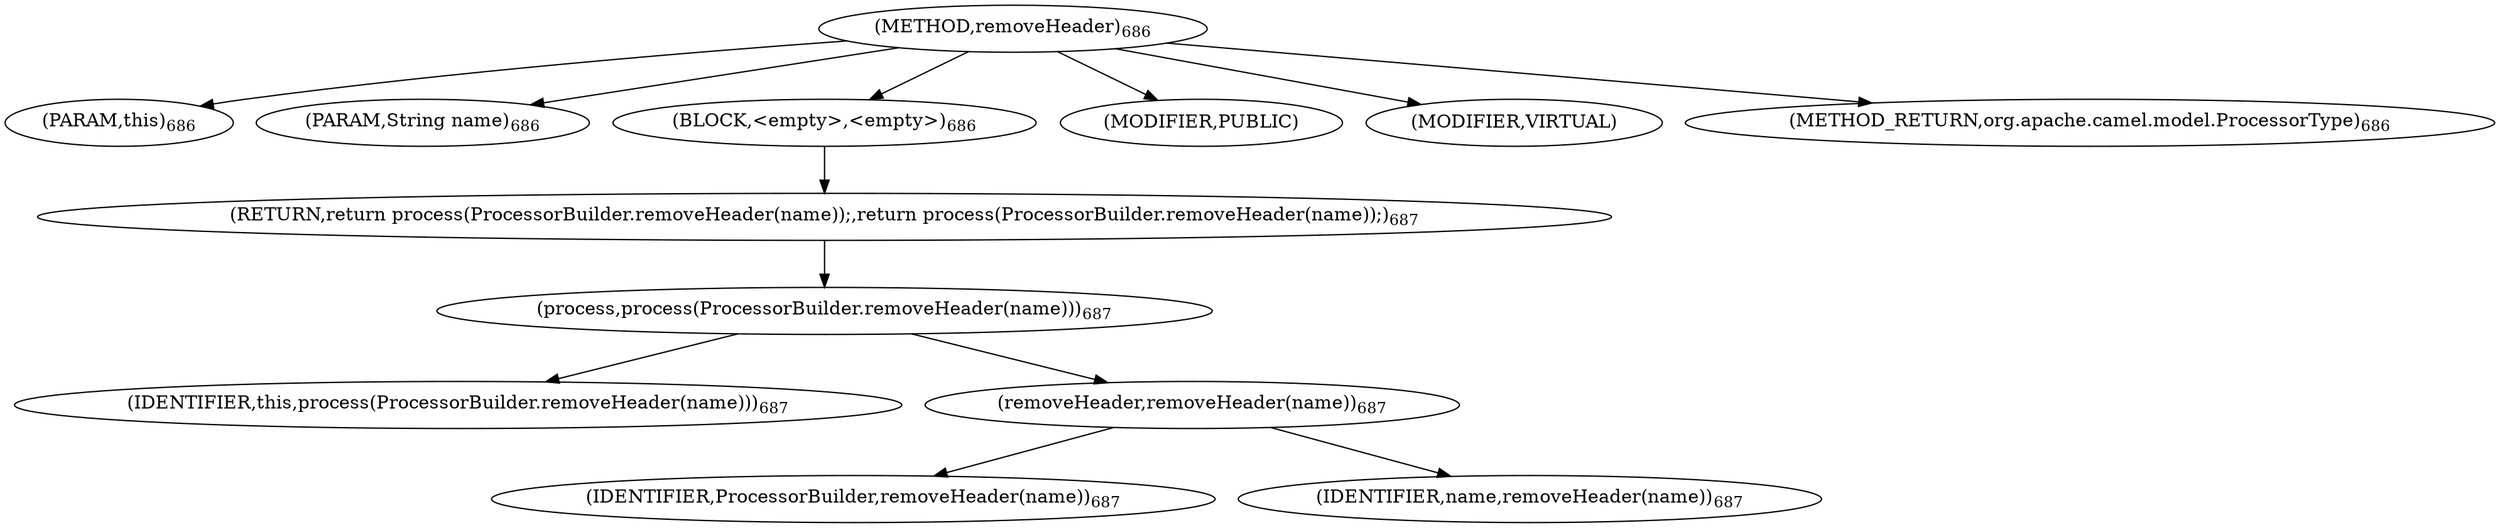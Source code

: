 digraph "removeHeader" {  
"1350" [label = <(METHOD,removeHeader)<SUB>686</SUB>> ]
"195" [label = <(PARAM,this)<SUB>686</SUB>> ]
"1351" [label = <(PARAM,String name)<SUB>686</SUB>> ]
"1352" [label = <(BLOCK,&lt;empty&gt;,&lt;empty&gt;)<SUB>686</SUB>> ]
"1353" [label = <(RETURN,return process(ProcessorBuilder.removeHeader(name));,return process(ProcessorBuilder.removeHeader(name));)<SUB>687</SUB>> ]
"1354" [label = <(process,process(ProcessorBuilder.removeHeader(name)))<SUB>687</SUB>> ]
"194" [label = <(IDENTIFIER,this,process(ProcessorBuilder.removeHeader(name)))<SUB>687</SUB>> ]
"1355" [label = <(removeHeader,removeHeader(name))<SUB>687</SUB>> ]
"1356" [label = <(IDENTIFIER,ProcessorBuilder,removeHeader(name))<SUB>687</SUB>> ]
"1357" [label = <(IDENTIFIER,name,removeHeader(name))<SUB>687</SUB>> ]
"1358" [label = <(MODIFIER,PUBLIC)> ]
"1359" [label = <(MODIFIER,VIRTUAL)> ]
"1360" [label = <(METHOD_RETURN,org.apache.camel.model.ProcessorType)<SUB>686</SUB>> ]
  "1350" -> "195" 
  "1350" -> "1351" 
  "1350" -> "1352" 
  "1350" -> "1358" 
  "1350" -> "1359" 
  "1350" -> "1360" 
  "1352" -> "1353" 
  "1353" -> "1354" 
  "1354" -> "194" 
  "1354" -> "1355" 
  "1355" -> "1356" 
  "1355" -> "1357" 
}
